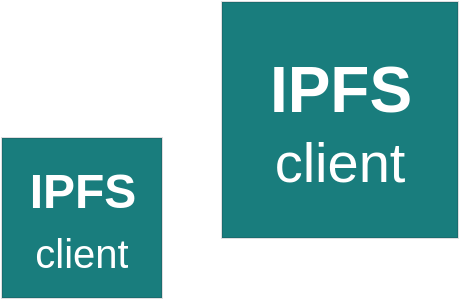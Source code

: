 <mxfile>
    <diagram id="VKhgRJJHrhwZms7KopTc" name="第 1 页">
        <mxGraphModel dx="438" dy="220" grid="1" gridSize="10" guides="1" tooltips="1" connect="1" arrows="1" fold="1" page="1" pageScale="1" pageWidth="827" pageHeight="1169" math="0" shadow="0">
            <root>
                <mxCell id="0"/>
                <mxCell id="1" parent="0"/>
                <mxCell id="2" value="" style="whiteSpace=wrap;html=1;aspect=fixed;fontColor=#ffffff;strokeColor=#28122124;fillColor=#197D7D;" parent="1" vertex="1">
                    <mxGeometry x="170" y="180" width="80" height="80" as="geometry"/>
                </mxCell>
                <mxCell id="3" value="IPFS" style="text;html=1;fontSize=24;fontStyle=1;verticalAlign=middle;align=center;fontColor=#FFFFFF;" parent="1" vertex="1">
                    <mxGeometry x="170" y="192" width="80" height="30" as="geometry"/>
                </mxCell>
                <UserObject label="&lt;font style=&quot;font-size: 20px;&quot;&gt;client&lt;/font&gt;" placeholders="1" name="Variable" id="5">
                    <mxCell style="text;html=1;strokeColor=none;fillColor=none;align=center;verticalAlign=middle;whiteSpace=wrap;overflow=hidden;fontColor=#FFFFFF;fontSize=20;" parent="1" vertex="1">
                        <mxGeometry x="170" y="223" width="80" height="27" as="geometry"/>
                    </mxCell>
                </UserObject>
                <mxCell id="6" value="" style="whiteSpace=wrap;html=1;aspect=fixed;fontColor=#ffffff;strokeColor=#28122124;fillColor=#197D7D;" vertex="1" parent="1">
                    <mxGeometry x="280" y="112" width="118" height="118" as="geometry"/>
                </mxCell>
                <mxCell id="7" value="IPFS" style="text;html=1;fontSize=32;fontStyle=1;verticalAlign=middle;align=center;fontColor=#FFFFFF;" vertex="1" parent="1">
                    <mxGeometry x="289" y="139" width="100" height="33" as="geometry"/>
                </mxCell>
                <UserObject label="&lt;font style=&quot;font-size: 28px;&quot;&gt;client&lt;/font&gt;" placeholders="1" name="Variable" id="8">
                    <mxCell style="text;html=1;strokeColor=none;fillColor=none;align=center;verticalAlign=middle;whiteSpace=wrap;overflow=hidden;fontColor=#FFFFFF;fontSize=28;" vertex="1" parent="1">
                        <mxGeometry x="284" y="174" width="110" height="32.5" as="geometry"/>
                    </mxCell>
                </UserObject>
            </root>
        </mxGraphModel>
    </diagram>
</mxfile>